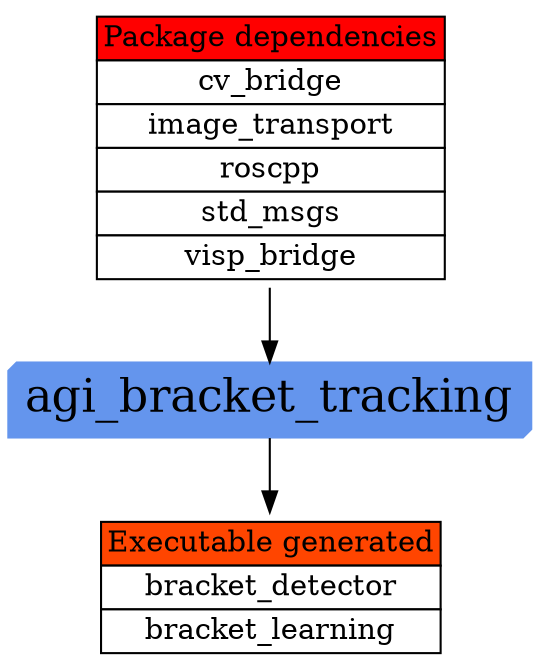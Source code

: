 digraph PkgGenerationGraph {
nodesep=0.1;
node [ shape=plaintext];
agi_bracket_tracking [ shape=box3d style=filled color="#6495ED" fontsize=22];
find_package [ label=<<table BGCOLOR="#FFFFFF" BORDER="0" CELLBORDER="1" CELLSPACING="0">
  <tr>
    <td ALIGN="CENTER" BGCOLOR="#FF0000" COLSPAN="1">Package dependencies</td>
  </tr>
  <tr>
    <td ALIGN="CENTER" BGCOLOR="#FFFFFF" COLSPAN="1">cv_bridge</td>
  </tr>
  <tr>
    <td ALIGN="CENTER" BGCOLOR="#FFFFFF" COLSPAN="1">image_transport</td>
  </tr>
  <tr>
    <td ALIGN="CENTER" BGCOLOR="#FFFFFF" COLSPAN="1">roscpp</td>
  </tr>
  <tr>
    <td ALIGN="CENTER" BGCOLOR="#FFFFFF" COLSPAN="1">std_msgs</td>
  </tr>
  <tr>
    <td ALIGN="CENTER" BGCOLOR="#FFFFFF" COLSPAN="1">visp_bridge</td>
  </tr>
</table>
>];
add_executable [ label=<<table BGCOLOR="#FFFFFF" BORDER="0" CELLBORDER="1" CELLSPACING="0">
  <tr>
    <td ALIGN="CENTER" BGCOLOR="#FF4500" COLSPAN="1">Executable generated</td>
  </tr>
  <tr>
    <td ALIGN="CENTER" BGCOLOR="#FFFFFF" COLSPAN="1">bracket_detector</td>
  </tr>
  <tr>
    <td ALIGN="CENTER" BGCOLOR="#FFFFFF" COLSPAN="1">bracket_learning</td>
  </tr>
</table>
>];
find_package -> agi_bracket_tracking;
agi_bracket_tracking -> add_executable;
}
